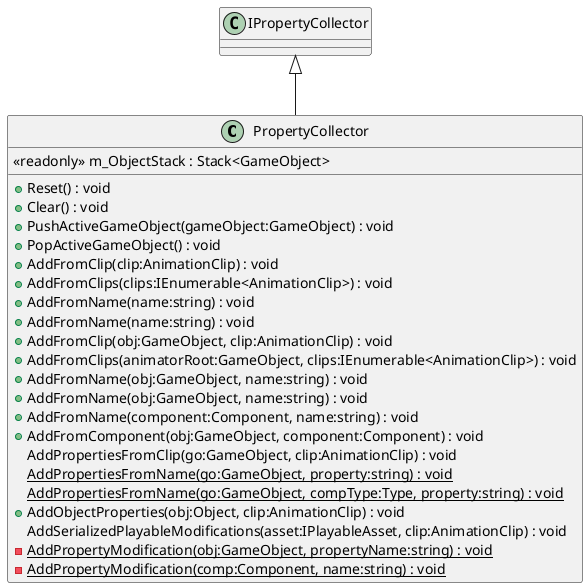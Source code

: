 @startuml
class PropertyCollector {
    <<readonly>> m_ObjectStack : Stack<GameObject>
    + Reset() : void
    + Clear() : void
    + PushActiveGameObject(gameObject:GameObject) : void
    + PopActiveGameObject() : void
    + AddFromClip(clip:AnimationClip) : void
    + AddFromClips(clips:IEnumerable<AnimationClip>) : void
    + AddFromName(name:string) : void
    + AddFromName(name:string) : void
    + AddFromClip(obj:GameObject, clip:AnimationClip) : void
    + AddFromClips(animatorRoot:GameObject, clips:IEnumerable<AnimationClip>) : void
    + AddFromName(obj:GameObject, name:string) : void
    + AddFromName(obj:GameObject, name:string) : void
    + AddFromName(component:Component, name:string) : void
    + AddFromComponent(obj:GameObject, component:Component) : void
    AddPropertiesFromClip(go:GameObject, clip:AnimationClip) : void
    {static} AddPropertiesFromName(go:GameObject, property:string) : void
    {static} AddPropertiesFromName(go:GameObject, compType:Type, property:string) : void
    + AddObjectProperties(obj:Object, clip:AnimationClip) : void
    AddSerializedPlayableModifications(asset:IPlayableAsset, clip:AnimationClip) : void
    - {static} AddPropertyModification(obj:GameObject, propertyName:string) : void
    - {static} AddPropertyModification(comp:Component, name:string) : void
}
IPropertyCollector <|-- PropertyCollector
@enduml
